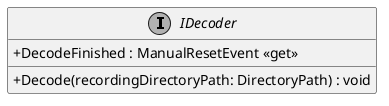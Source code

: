 @startuml
skinparam monochrome true
skinparam classAttributeIconSize 0
!startsub default
interface IDecoder {
    + DecodeFinished : ManualResetEvent <<get>>
    + Decode(recordingDirectoryPath: DirectoryPath) : void
}
!endsub
@enduml
